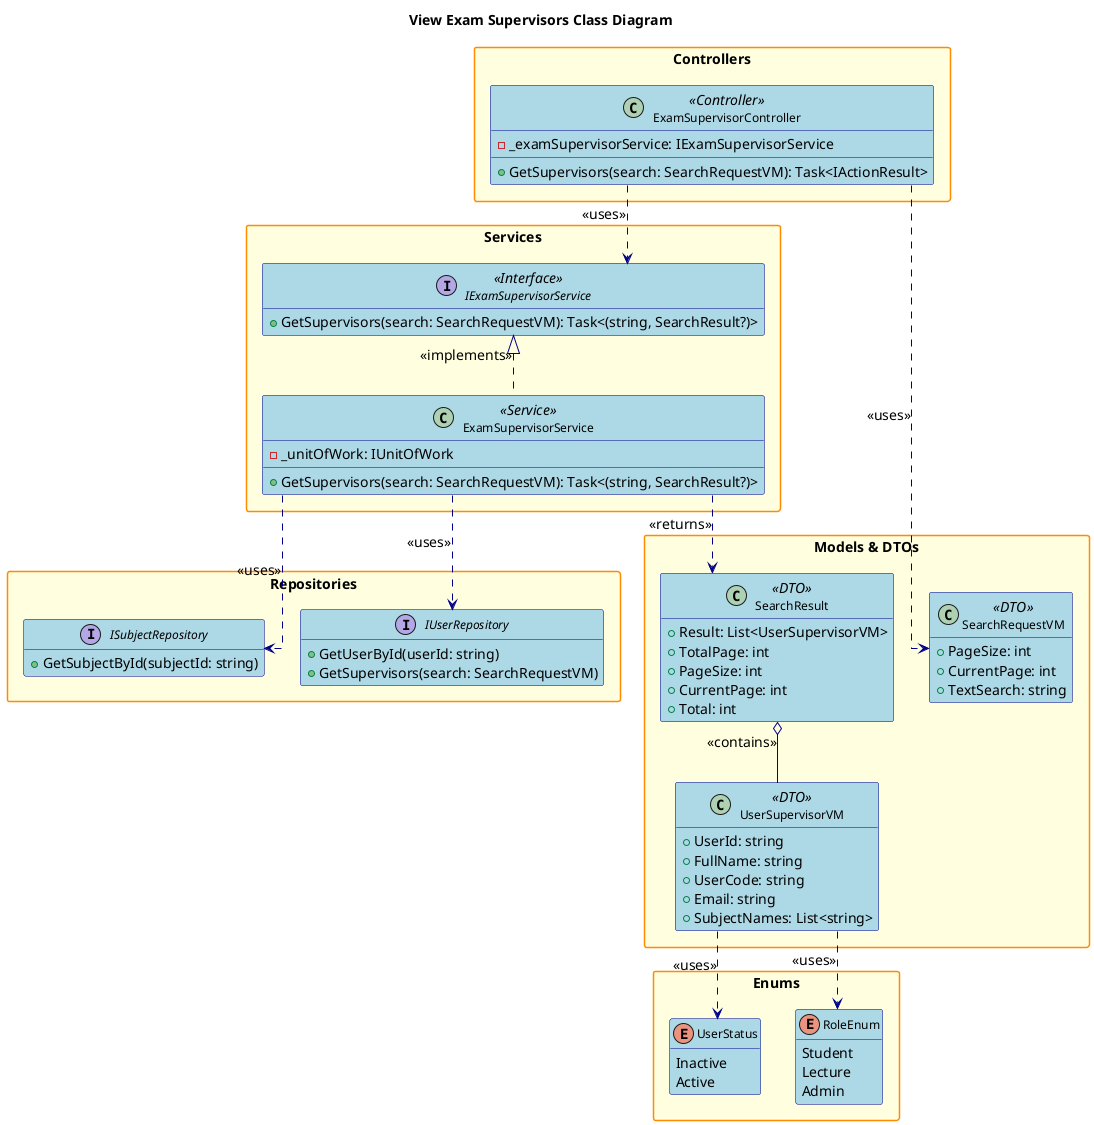 @startuml
' Simplified View Exam Supervisors Class Diagram

hide empty members
skinparam packageStyle rectangle
skinparam linetype ortho
skinparam defaultFontSize 14
skinparam defaultFontName Arial
skinparam classFontSize 12
skinparam classFontName Arial
skinparam noteFontSize 11
skinparam noteFontName Arial

skinparam class {
    BackgroundColor LightBlue
    BorderColor DarkBlue
    ArrowColor DarkBlue
    FontSize 12
}

skinparam package {
    BackgroundColor LightYellow
    BorderColor DarkOrange
    FontSize 14
    FontStyle bold
}
skinparam interface {
    BackgroundColor LightGreen
    BorderColor DarkGreen
    FontSize 12
}

skinparam enum {
    BackgroundColor LightCyan
    BorderColor DarkCyan
    FontSize 12
}

title View Exam Supervisors Class Diagram

package "Controllers" {
    class ExamSupervisorController <<Controller>> {
        - _examSupervisorService: IExamSupervisorService
        + GetSupervisors(search: SearchRequestVM): Task<IActionResult>
    }
}

package "Services" {
    interface IExamSupervisorService <<Interface>> {
        + GetSupervisors(search: SearchRequestVM): Task<(string, SearchResult?)>
    }
    class ExamSupervisorService <<Service>> {
        - _unitOfWork: IUnitOfWork
        + GetSupervisors(search: SearchRequestVM): Task<(string, SearchResult?)>
    }
}

package "Repositories" {
    interface IUserRepository {
        + GetUserById(userId: string)
        + GetSupervisors(search: SearchRequestVM)
    }
    interface ISubjectRepository {
        + GetSubjectById(subjectId: string)
    }
}

package "Models & DTOs" {
    class SearchRequestVM <<DTO>> {
        + PageSize: int
        + CurrentPage: int
        + TextSearch: string
    }
    class SearchResult <<DTO>> {
        + Result: List<UserSupervisorVM>
        + TotalPage: int
        + PageSize: int
        + CurrentPage: int
        + Total: int
    }
    class UserSupervisorVM <<DTO>> {
        + UserId: string
        + FullName: string
        + UserCode: string
        + Email: string
        + SubjectNames: List<string>
    }
}

package "Enums" {
    enum RoleEnum {
        Student
        Lecture
        Admin
    }
    enum UserStatus {
        Inactive
        Active
    }
}

' Relationships
ExamSupervisorController ..> IExamSupervisorService : <<uses>>
ExamSupervisorController ..> SearchRequestVM : <<uses>>
IExamSupervisorService <|.. ExamSupervisorService : <<implements>>
ExamSupervisorService ..> IUserRepository : <<uses>>
ExamSupervisorService ..> ISubjectRepository : <<uses>>
ExamSupervisorService ..> SearchResult : <<returns>>
SearchResult o-- UserSupervisorVM : <<contains>>
UserSupervisorVM ..> RoleEnum : <<uses>>
UserSupervisorVM ..> UserStatus : <<uses>>

@enduml